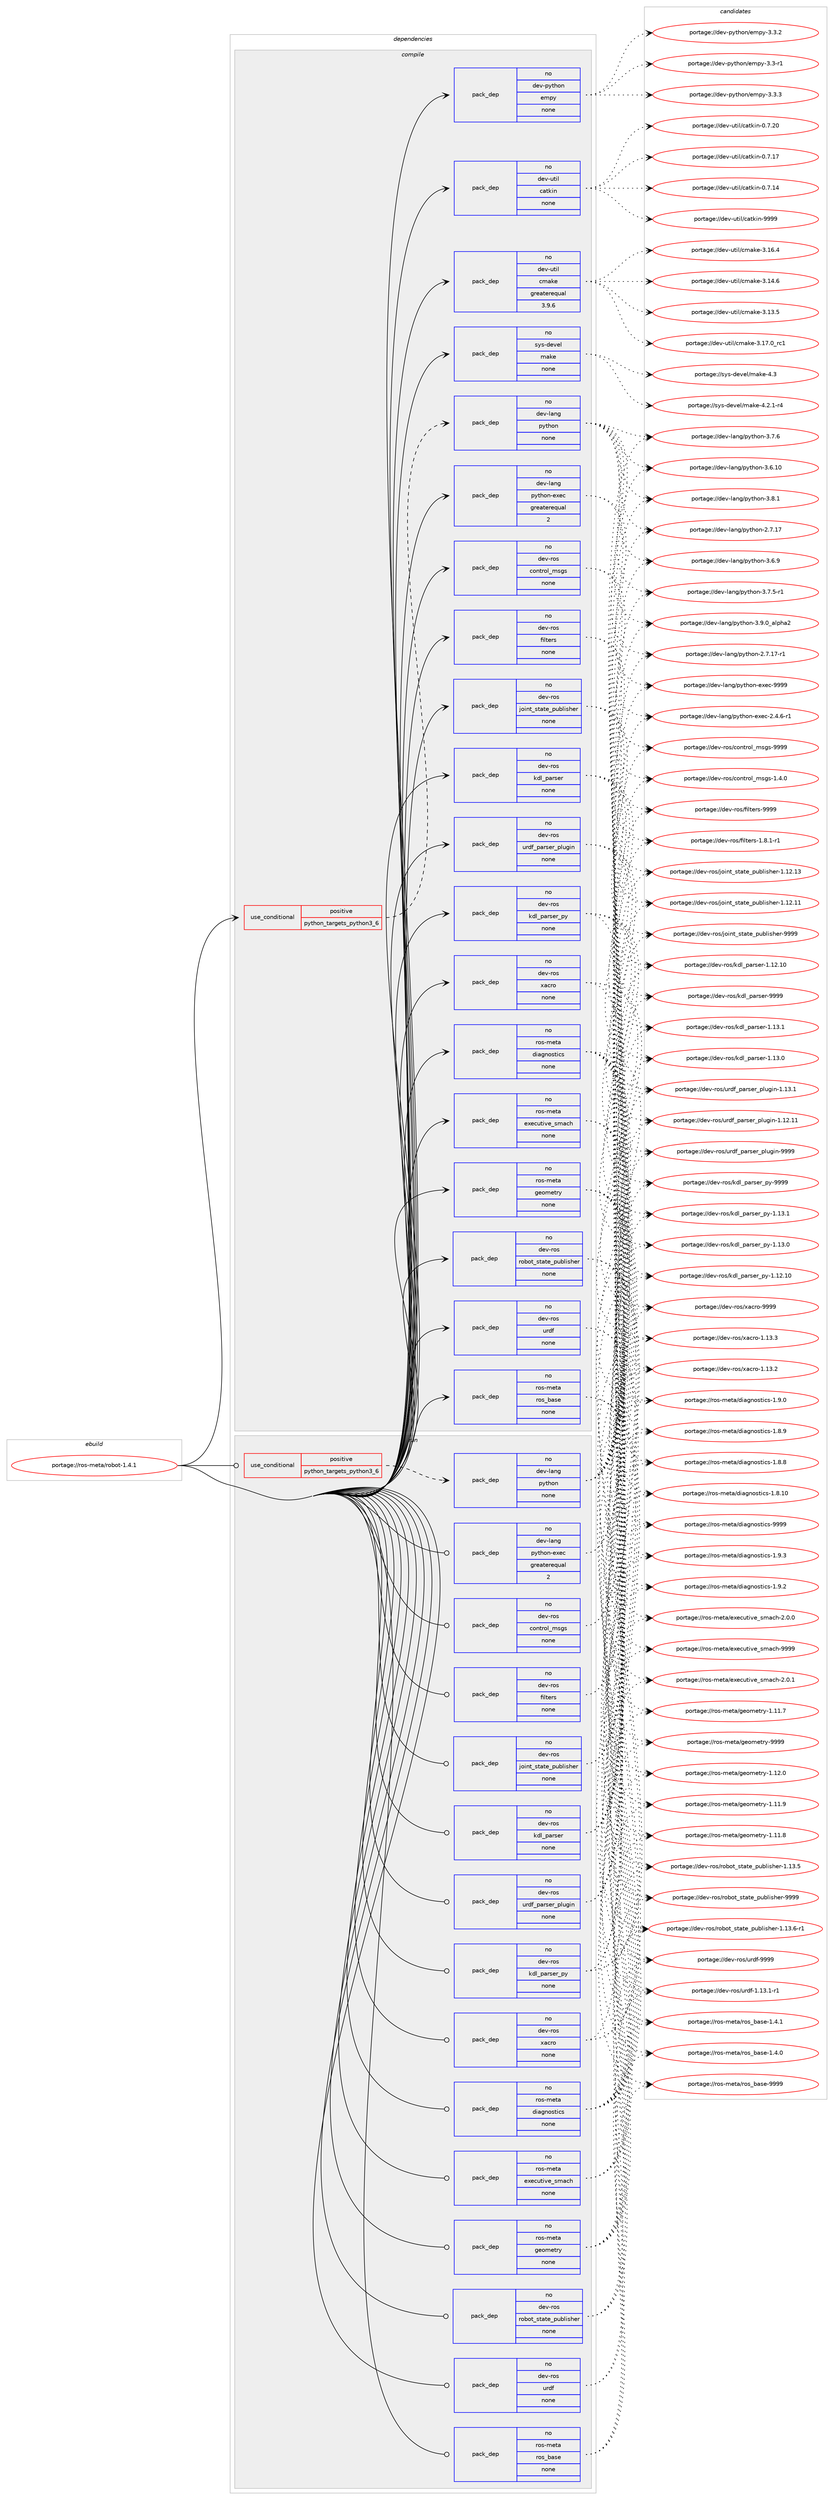 digraph prolog {

# *************
# Graph options
# *************

newrank=true;
concentrate=true;
compound=true;
graph [rankdir=LR,fontname=Helvetica,fontsize=10,ranksep=1.5];#, ranksep=2.5, nodesep=0.2];
edge  [arrowhead=vee];
node  [fontname=Helvetica,fontsize=10];

# **********
# The ebuild
# **********

subgraph cluster_leftcol {
color=gray;
rank=same;
label=<<i>ebuild</i>>;
id [label="portage://ros-meta/robot-1.4.1", color=red, width=4, href="../ros-meta/robot-1.4.1.svg"];
}

# ****************
# The dependencies
# ****************

subgraph cluster_midcol {
color=gray;
label=<<i>dependencies</i>>;
subgraph cluster_compile {
fillcolor="#eeeeee";
style=filled;
label=<<i>compile</i>>;
subgraph cond18296 {
dependency94165 [label=<<TABLE BORDER="0" CELLBORDER="1" CELLSPACING="0" CELLPADDING="4"><TR><TD ROWSPAN="3" CELLPADDING="10">use_conditional</TD></TR><TR><TD>positive</TD></TR><TR><TD>python_targets_python3_6</TD></TR></TABLE>>, shape=none, color=red];
subgraph pack74183 {
dependency94166 [label=<<TABLE BORDER="0" CELLBORDER="1" CELLSPACING="0" CELLPADDING="4" WIDTH="220"><TR><TD ROWSPAN="6" CELLPADDING="30">pack_dep</TD></TR><TR><TD WIDTH="110">no</TD></TR><TR><TD>dev-lang</TD></TR><TR><TD>python</TD></TR><TR><TD>none</TD></TR><TR><TD></TD></TR></TABLE>>, shape=none, color=blue];
}
dependency94165:e -> dependency94166:w [weight=20,style="dashed",arrowhead="vee"];
}
id:e -> dependency94165:w [weight=20,style="solid",arrowhead="vee"];
subgraph pack74184 {
dependency94167 [label=<<TABLE BORDER="0" CELLBORDER="1" CELLSPACING="0" CELLPADDING="4" WIDTH="220"><TR><TD ROWSPAN="6" CELLPADDING="30">pack_dep</TD></TR><TR><TD WIDTH="110">no</TD></TR><TR><TD>dev-lang</TD></TR><TR><TD>python-exec</TD></TR><TR><TD>greaterequal</TD></TR><TR><TD>2</TD></TR></TABLE>>, shape=none, color=blue];
}
id:e -> dependency94167:w [weight=20,style="solid",arrowhead="vee"];
subgraph pack74185 {
dependency94168 [label=<<TABLE BORDER="0" CELLBORDER="1" CELLSPACING="0" CELLPADDING="4" WIDTH="220"><TR><TD ROWSPAN="6" CELLPADDING="30">pack_dep</TD></TR><TR><TD WIDTH="110">no</TD></TR><TR><TD>dev-python</TD></TR><TR><TD>empy</TD></TR><TR><TD>none</TD></TR><TR><TD></TD></TR></TABLE>>, shape=none, color=blue];
}
id:e -> dependency94168:w [weight=20,style="solid",arrowhead="vee"];
subgraph pack74186 {
dependency94169 [label=<<TABLE BORDER="0" CELLBORDER="1" CELLSPACING="0" CELLPADDING="4" WIDTH="220"><TR><TD ROWSPAN="6" CELLPADDING="30">pack_dep</TD></TR><TR><TD WIDTH="110">no</TD></TR><TR><TD>dev-ros</TD></TR><TR><TD>control_msgs</TD></TR><TR><TD>none</TD></TR><TR><TD></TD></TR></TABLE>>, shape=none, color=blue];
}
id:e -> dependency94169:w [weight=20,style="solid",arrowhead="vee"];
subgraph pack74187 {
dependency94170 [label=<<TABLE BORDER="0" CELLBORDER="1" CELLSPACING="0" CELLPADDING="4" WIDTH="220"><TR><TD ROWSPAN="6" CELLPADDING="30">pack_dep</TD></TR><TR><TD WIDTH="110">no</TD></TR><TR><TD>dev-ros</TD></TR><TR><TD>filters</TD></TR><TR><TD>none</TD></TR><TR><TD></TD></TR></TABLE>>, shape=none, color=blue];
}
id:e -> dependency94170:w [weight=20,style="solid",arrowhead="vee"];
subgraph pack74188 {
dependency94171 [label=<<TABLE BORDER="0" CELLBORDER="1" CELLSPACING="0" CELLPADDING="4" WIDTH="220"><TR><TD ROWSPAN="6" CELLPADDING="30">pack_dep</TD></TR><TR><TD WIDTH="110">no</TD></TR><TR><TD>dev-ros</TD></TR><TR><TD>joint_state_publisher</TD></TR><TR><TD>none</TD></TR><TR><TD></TD></TR></TABLE>>, shape=none, color=blue];
}
id:e -> dependency94171:w [weight=20,style="solid",arrowhead="vee"];
subgraph pack74189 {
dependency94172 [label=<<TABLE BORDER="0" CELLBORDER="1" CELLSPACING="0" CELLPADDING="4" WIDTH="220"><TR><TD ROWSPAN="6" CELLPADDING="30">pack_dep</TD></TR><TR><TD WIDTH="110">no</TD></TR><TR><TD>dev-ros</TD></TR><TR><TD>kdl_parser</TD></TR><TR><TD>none</TD></TR><TR><TD></TD></TR></TABLE>>, shape=none, color=blue];
}
id:e -> dependency94172:w [weight=20,style="solid",arrowhead="vee"];
subgraph pack74190 {
dependency94173 [label=<<TABLE BORDER="0" CELLBORDER="1" CELLSPACING="0" CELLPADDING="4" WIDTH="220"><TR><TD ROWSPAN="6" CELLPADDING="30">pack_dep</TD></TR><TR><TD WIDTH="110">no</TD></TR><TR><TD>dev-ros</TD></TR><TR><TD>kdl_parser_py</TD></TR><TR><TD>none</TD></TR><TR><TD></TD></TR></TABLE>>, shape=none, color=blue];
}
id:e -> dependency94173:w [weight=20,style="solid",arrowhead="vee"];
subgraph pack74191 {
dependency94174 [label=<<TABLE BORDER="0" CELLBORDER="1" CELLSPACING="0" CELLPADDING="4" WIDTH="220"><TR><TD ROWSPAN="6" CELLPADDING="30">pack_dep</TD></TR><TR><TD WIDTH="110">no</TD></TR><TR><TD>dev-ros</TD></TR><TR><TD>robot_state_publisher</TD></TR><TR><TD>none</TD></TR><TR><TD></TD></TR></TABLE>>, shape=none, color=blue];
}
id:e -> dependency94174:w [weight=20,style="solid",arrowhead="vee"];
subgraph pack74192 {
dependency94175 [label=<<TABLE BORDER="0" CELLBORDER="1" CELLSPACING="0" CELLPADDING="4" WIDTH="220"><TR><TD ROWSPAN="6" CELLPADDING="30">pack_dep</TD></TR><TR><TD WIDTH="110">no</TD></TR><TR><TD>dev-ros</TD></TR><TR><TD>urdf</TD></TR><TR><TD>none</TD></TR><TR><TD></TD></TR></TABLE>>, shape=none, color=blue];
}
id:e -> dependency94175:w [weight=20,style="solid",arrowhead="vee"];
subgraph pack74193 {
dependency94176 [label=<<TABLE BORDER="0" CELLBORDER="1" CELLSPACING="0" CELLPADDING="4" WIDTH="220"><TR><TD ROWSPAN="6" CELLPADDING="30">pack_dep</TD></TR><TR><TD WIDTH="110">no</TD></TR><TR><TD>dev-ros</TD></TR><TR><TD>urdf_parser_plugin</TD></TR><TR><TD>none</TD></TR><TR><TD></TD></TR></TABLE>>, shape=none, color=blue];
}
id:e -> dependency94176:w [weight=20,style="solid",arrowhead="vee"];
subgraph pack74194 {
dependency94177 [label=<<TABLE BORDER="0" CELLBORDER="1" CELLSPACING="0" CELLPADDING="4" WIDTH="220"><TR><TD ROWSPAN="6" CELLPADDING="30">pack_dep</TD></TR><TR><TD WIDTH="110">no</TD></TR><TR><TD>dev-ros</TD></TR><TR><TD>xacro</TD></TR><TR><TD>none</TD></TR><TR><TD></TD></TR></TABLE>>, shape=none, color=blue];
}
id:e -> dependency94177:w [weight=20,style="solid",arrowhead="vee"];
subgraph pack74195 {
dependency94178 [label=<<TABLE BORDER="0" CELLBORDER="1" CELLSPACING="0" CELLPADDING="4" WIDTH="220"><TR><TD ROWSPAN="6" CELLPADDING="30">pack_dep</TD></TR><TR><TD WIDTH="110">no</TD></TR><TR><TD>dev-util</TD></TR><TR><TD>catkin</TD></TR><TR><TD>none</TD></TR><TR><TD></TD></TR></TABLE>>, shape=none, color=blue];
}
id:e -> dependency94178:w [weight=20,style="solid",arrowhead="vee"];
subgraph pack74196 {
dependency94179 [label=<<TABLE BORDER="0" CELLBORDER="1" CELLSPACING="0" CELLPADDING="4" WIDTH="220"><TR><TD ROWSPAN="6" CELLPADDING="30">pack_dep</TD></TR><TR><TD WIDTH="110">no</TD></TR><TR><TD>dev-util</TD></TR><TR><TD>cmake</TD></TR><TR><TD>greaterequal</TD></TR><TR><TD>3.9.6</TD></TR></TABLE>>, shape=none, color=blue];
}
id:e -> dependency94179:w [weight=20,style="solid",arrowhead="vee"];
subgraph pack74197 {
dependency94180 [label=<<TABLE BORDER="0" CELLBORDER="1" CELLSPACING="0" CELLPADDING="4" WIDTH="220"><TR><TD ROWSPAN="6" CELLPADDING="30">pack_dep</TD></TR><TR><TD WIDTH="110">no</TD></TR><TR><TD>ros-meta</TD></TR><TR><TD>diagnostics</TD></TR><TR><TD>none</TD></TR><TR><TD></TD></TR></TABLE>>, shape=none, color=blue];
}
id:e -> dependency94180:w [weight=20,style="solid",arrowhead="vee"];
subgraph pack74198 {
dependency94181 [label=<<TABLE BORDER="0" CELLBORDER="1" CELLSPACING="0" CELLPADDING="4" WIDTH="220"><TR><TD ROWSPAN="6" CELLPADDING="30">pack_dep</TD></TR><TR><TD WIDTH="110">no</TD></TR><TR><TD>ros-meta</TD></TR><TR><TD>executive_smach</TD></TR><TR><TD>none</TD></TR><TR><TD></TD></TR></TABLE>>, shape=none, color=blue];
}
id:e -> dependency94181:w [weight=20,style="solid",arrowhead="vee"];
subgraph pack74199 {
dependency94182 [label=<<TABLE BORDER="0" CELLBORDER="1" CELLSPACING="0" CELLPADDING="4" WIDTH="220"><TR><TD ROWSPAN="6" CELLPADDING="30">pack_dep</TD></TR><TR><TD WIDTH="110">no</TD></TR><TR><TD>ros-meta</TD></TR><TR><TD>geometry</TD></TR><TR><TD>none</TD></TR><TR><TD></TD></TR></TABLE>>, shape=none, color=blue];
}
id:e -> dependency94182:w [weight=20,style="solid",arrowhead="vee"];
subgraph pack74200 {
dependency94183 [label=<<TABLE BORDER="0" CELLBORDER="1" CELLSPACING="0" CELLPADDING="4" WIDTH="220"><TR><TD ROWSPAN="6" CELLPADDING="30">pack_dep</TD></TR><TR><TD WIDTH="110">no</TD></TR><TR><TD>ros-meta</TD></TR><TR><TD>ros_base</TD></TR><TR><TD>none</TD></TR><TR><TD></TD></TR></TABLE>>, shape=none, color=blue];
}
id:e -> dependency94183:w [weight=20,style="solid",arrowhead="vee"];
subgraph pack74201 {
dependency94184 [label=<<TABLE BORDER="0" CELLBORDER="1" CELLSPACING="0" CELLPADDING="4" WIDTH="220"><TR><TD ROWSPAN="6" CELLPADDING="30">pack_dep</TD></TR><TR><TD WIDTH="110">no</TD></TR><TR><TD>sys-devel</TD></TR><TR><TD>make</TD></TR><TR><TD>none</TD></TR><TR><TD></TD></TR></TABLE>>, shape=none, color=blue];
}
id:e -> dependency94184:w [weight=20,style="solid",arrowhead="vee"];
}
subgraph cluster_compileandrun {
fillcolor="#eeeeee";
style=filled;
label=<<i>compile and run</i>>;
}
subgraph cluster_run {
fillcolor="#eeeeee";
style=filled;
label=<<i>run</i>>;
subgraph cond18297 {
dependency94185 [label=<<TABLE BORDER="0" CELLBORDER="1" CELLSPACING="0" CELLPADDING="4"><TR><TD ROWSPAN="3" CELLPADDING="10">use_conditional</TD></TR><TR><TD>positive</TD></TR><TR><TD>python_targets_python3_6</TD></TR></TABLE>>, shape=none, color=red];
subgraph pack74202 {
dependency94186 [label=<<TABLE BORDER="0" CELLBORDER="1" CELLSPACING="0" CELLPADDING="4" WIDTH="220"><TR><TD ROWSPAN="6" CELLPADDING="30">pack_dep</TD></TR><TR><TD WIDTH="110">no</TD></TR><TR><TD>dev-lang</TD></TR><TR><TD>python</TD></TR><TR><TD>none</TD></TR><TR><TD></TD></TR></TABLE>>, shape=none, color=blue];
}
dependency94185:e -> dependency94186:w [weight=20,style="dashed",arrowhead="vee"];
}
id:e -> dependency94185:w [weight=20,style="solid",arrowhead="odot"];
subgraph pack74203 {
dependency94187 [label=<<TABLE BORDER="0" CELLBORDER="1" CELLSPACING="0" CELLPADDING="4" WIDTH="220"><TR><TD ROWSPAN="6" CELLPADDING="30">pack_dep</TD></TR><TR><TD WIDTH="110">no</TD></TR><TR><TD>dev-lang</TD></TR><TR><TD>python-exec</TD></TR><TR><TD>greaterequal</TD></TR><TR><TD>2</TD></TR></TABLE>>, shape=none, color=blue];
}
id:e -> dependency94187:w [weight=20,style="solid",arrowhead="odot"];
subgraph pack74204 {
dependency94188 [label=<<TABLE BORDER="0" CELLBORDER="1" CELLSPACING="0" CELLPADDING="4" WIDTH="220"><TR><TD ROWSPAN="6" CELLPADDING="30">pack_dep</TD></TR><TR><TD WIDTH="110">no</TD></TR><TR><TD>dev-ros</TD></TR><TR><TD>control_msgs</TD></TR><TR><TD>none</TD></TR><TR><TD></TD></TR></TABLE>>, shape=none, color=blue];
}
id:e -> dependency94188:w [weight=20,style="solid",arrowhead="odot"];
subgraph pack74205 {
dependency94189 [label=<<TABLE BORDER="0" CELLBORDER="1" CELLSPACING="0" CELLPADDING="4" WIDTH="220"><TR><TD ROWSPAN="6" CELLPADDING="30">pack_dep</TD></TR><TR><TD WIDTH="110">no</TD></TR><TR><TD>dev-ros</TD></TR><TR><TD>filters</TD></TR><TR><TD>none</TD></TR><TR><TD></TD></TR></TABLE>>, shape=none, color=blue];
}
id:e -> dependency94189:w [weight=20,style="solid",arrowhead="odot"];
subgraph pack74206 {
dependency94190 [label=<<TABLE BORDER="0" CELLBORDER="1" CELLSPACING="0" CELLPADDING="4" WIDTH="220"><TR><TD ROWSPAN="6" CELLPADDING="30">pack_dep</TD></TR><TR><TD WIDTH="110">no</TD></TR><TR><TD>dev-ros</TD></TR><TR><TD>joint_state_publisher</TD></TR><TR><TD>none</TD></TR><TR><TD></TD></TR></TABLE>>, shape=none, color=blue];
}
id:e -> dependency94190:w [weight=20,style="solid",arrowhead="odot"];
subgraph pack74207 {
dependency94191 [label=<<TABLE BORDER="0" CELLBORDER="1" CELLSPACING="0" CELLPADDING="4" WIDTH="220"><TR><TD ROWSPAN="6" CELLPADDING="30">pack_dep</TD></TR><TR><TD WIDTH="110">no</TD></TR><TR><TD>dev-ros</TD></TR><TR><TD>kdl_parser</TD></TR><TR><TD>none</TD></TR><TR><TD></TD></TR></TABLE>>, shape=none, color=blue];
}
id:e -> dependency94191:w [weight=20,style="solid",arrowhead="odot"];
subgraph pack74208 {
dependency94192 [label=<<TABLE BORDER="0" CELLBORDER="1" CELLSPACING="0" CELLPADDING="4" WIDTH="220"><TR><TD ROWSPAN="6" CELLPADDING="30">pack_dep</TD></TR><TR><TD WIDTH="110">no</TD></TR><TR><TD>dev-ros</TD></TR><TR><TD>kdl_parser_py</TD></TR><TR><TD>none</TD></TR><TR><TD></TD></TR></TABLE>>, shape=none, color=blue];
}
id:e -> dependency94192:w [weight=20,style="solid",arrowhead="odot"];
subgraph pack74209 {
dependency94193 [label=<<TABLE BORDER="0" CELLBORDER="1" CELLSPACING="0" CELLPADDING="4" WIDTH="220"><TR><TD ROWSPAN="6" CELLPADDING="30">pack_dep</TD></TR><TR><TD WIDTH="110">no</TD></TR><TR><TD>dev-ros</TD></TR><TR><TD>robot_state_publisher</TD></TR><TR><TD>none</TD></TR><TR><TD></TD></TR></TABLE>>, shape=none, color=blue];
}
id:e -> dependency94193:w [weight=20,style="solid",arrowhead="odot"];
subgraph pack74210 {
dependency94194 [label=<<TABLE BORDER="0" CELLBORDER="1" CELLSPACING="0" CELLPADDING="4" WIDTH="220"><TR><TD ROWSPAN="6" CELLPADDING="30">pack_dep</TD></TR><TR><TD WIDTH="110">no</TD></TR><TR><TD>dev-ros</TD></TR><TR><TD>urdf</TD></TR><TR><TD>none</TD></TR><TR><TD></TD></TR></TABLE>>, shape=none, color=blue];
}
id:e -> dependency94194:w [weight=20,style="solid",arrowhead="odot"];
subgraph pack74211 {
dependency94195 [label=<<TABLE BORDER="0" CELLBORDER="1" CELLSPACING="0" CELLPADDING="4" WIDTH="220"><TR><TD ROWSPAN="6" CELLPADDING="30">pack_dep</TD></TR><TR><TD WIDTH="110">no</TD></TR><TR><TD>dev-ros</TD></TR><TR><TD>urdf_parser_plugin</TD></TR><TR><TD>none</TD></TR><TR><TD></TD></TR></TABLE>>, shape=none, color=blue];
}
id:e -> dependency94195:w [weight=20,style="solid",arrowhead="odot"];
subgraph pack74212 {
dependency94196 [label=<<TABLE BORDER="0" CELLBORDER="1" CELLSPACING="0" CELLPADDING="4" WIDTH="220"><TR><TD ROWSPAN="6" CELLPADDING="30">pack_dep</TD></TR><TR><TD WIDTH="110">no</TD></TR><TR><TD>dev-ros</TD></TR><TR><TD>xacro</TD></TR><TR><TD>none</TD></TR><TR><TD></TD></TR></TABLE>>, shape=none, color=blue];
}
id:e -> dependency94196:w [weight=20,style="solid",arrowhead="odot"];
subgraph pack74213 {
dependency94197 [label=<<TABLE BORDER="0" CELLBORDER="1" CELLSPACING="0" CELLPADDING="4" WIDTH="220"><TR><TD ROWSPAN="6" CELLPADDING="30">pack_dep</TD></TR><TR><TD WIDTH="110">no</TD></TR><TR><TD>ros-meta</TD></TR><TR><TD>diagnostics</TD></TR><TR><TD>none</TD></TR><TR><TD></TD></TR></TABLE>>, shape=none, color=blue];
}
id:e -> dependency94197:w [weight=20,style="solid",arrowhead="odot"];
subgraph pack74214 {
dependency94198 [label=<<TABLE BORDER="0" CELLBORDER="1" CELLSPACING="0" CELLPADDING="4" WIDTH="220"><TR><TD ROWSPAN="6" CELLPADDING="30">pack_dep</TD></TR><TR><TD WIDTH="110">no</TD></TR><TR><TD>ros-meta</TD></TR><TR><TD>executive_smach</TD></TR><TR><TD>none</TD></TR><TR><TD></TD></TR></TABLE>>, shape=none, color=blue];
}
id:e -> dependency94198:w [weight=20,style="solid",arrowhead="odot"];
subgraph pack74215 {
dependency94199 [label=<<TABLE BORDER="0" CELLBORDER="1" CELLSPACING="0" CELLPADDING="4" WIDTH="220"><TR><TD ROWSPAN="6" CELLPADDING="30">pack_dep</TD></TR><TR><TD WIDTH="110">no</TD></TR><TR><TD>ros-meta</TD></TR><TR><TD>geometry</TD></TR><TR><TD>none</TD></TR><TR><TD></TD></TR></TABLE>>, shape=none, color=blue];
}
id:e -> dependency94199:w [weight=20,style="solid",arrowhead="odot"];
subgraph pack74216 {
dependency94200 [label=<<TABLE BORDER="0" CELLBORDER="1" CELLSPACING="0" CELLPADDING="4" WIDTH="220"><TR><TD ROWSPAN="6" CELLPADDING="30">pack_dep</TD></TR><TR><TD WIDTH="110">no</TD></TR><TR><TD>ros-meta</TD></TR><TR><TD>ros_base</TD></TR><TR><TD>none</TD></TR><TR><TD></TD></TR></TABLE>>, shape=none, color=blue];
}
id:e -> dependency94200:w [weight=20,style="solid",arrowhead="odot"];
}
}

# **************
# The candidates
# **************

subgraph cluster_choices {
rank=same;
color=gray;
label=<<i>candidates</i>>;

subgraph choice74183 {
color=black;
nodesep=1;
choice10010111845108971101034711212111610411111045514657464895971081121049750 [label="portage://dev-lang/python-3.9.0_alpha2", color=red, width=4,href="../dev-lang/python-3.9.0_alpha2.svg"];
choice100101118451089711010347112121116104111110455146564649 [label="portage://dev-lang/python-3.8.1", color=red, width=4,href="../dev-lang/python-3.8.1.svg"];
choice100101118451089711010347112121116104111110455146554654 [label="portage://dev-lang/python-3.7.6", color=red, width=4,href="../dev-lang/python-3.7.6.svg"];
choice1001011184510897110103471121211161041111104551465546534511449 [label="portage://dev-lang/python-3.7.5-r1", color=red, width=4,href="../dev-lang/python-3.7.5-r1.svg"];
choice100101118451089711010347112121116104111110455146544657 [label="portage://dev-lang/python-3.6.9", color=red, width=4,href="../dev-lang/python-3.6.9.svg"];
choice10010111845108971101034711212111610411111045514654464948 [label="portage://dev-lang/python-3.6.10", color=red, width=4,href="../dev-lang/python-3.6.10.svg"];
choice100101118451089711010347112121116104111110455046554649554511449 [label="portage://dev-lang/python-2.7.17-r1", color=red, width=4,href="../dev-lang/python-2.7.17-r1.svg"];
choice10010111845108971101034711212111610411111045504655464955 [label="portage://dev-lang/python-2.7.17", color=red, width=4,href="../dev-lang/python-2.7.17.svg"];
dependency94166:e -> choice10010111845108971101034711212111610411111045514657464895971081121049750:w [style=dotted,weight="100"];
dependency94166:e -> choice100101118451089711010347112121116104111110455146564649:w [style=dotted,weight="100"];
dependency94166:e -> choice100101118451089711010347112121116104111110455146554654:w [style=dotted,weight="100"];
dependency94166:e -> choice1001011184510897110103471121211161041111104551465546534511449:w [style=dotted,weight="100"];
dependency94166:e -> choice100101118451089711010347112121116104111110455146544657:w [style=dotted,weight="100"];
dependency94166:e -> choice10010111845108971101034711212111610411111045514654464948:w [style=dotted,weight="100"];
dependency94166:e -> choice100101118451089711010347112121116104111110455046554649554511449:w [style=dotted,weight="100"];
dependency94166:e -> choice10010111845108971101034711212111610411111045504655464955:w [style=dotted,weight="100"];
}
subgraph choice74184 {
color=black;
nodesep=1;
choice10010111845108971101034711212111610411111045101120101994557575757 [label="portage://dev-lang/python-exec-9999", color=red, width=4,href="../dev-lang/python-exec-9999.svg"];
choice10010111845108971101034711212111610411111045101120101994550465246544511449 [label="portage://dev-lang/python-exec-2.4.6-r1", color=red, width=4,href="../dev-lang/python-exec-2.4.6-r1.svg"];
dependency94167:e -> choice10010111845108971101034711212111610411111045101120101994557575757:w [style=dotted,weight="100"];
dependency94167:e -> choice10010111845108971101034711212111610411111045101120101994550465246544511449:w [style=dotted,weight="100"];
}
subgraph choice74185 {
color=black;
nodesep=1;
choice1001011184511212111610411111047101109112121455146514651 [label="portage://dev-python/empy-3.3.3", color=red, width=4,href="../dev-python/empy-3.3.3.svg"];
choice1001011184511212111610411111047101109112121455146514650 [label="portage://dev-python/empy-3.3.2", color=red, width=4,href="../dev-python/empy-3.3.2.svg"];
choice1001011184511212111610411111047101109112121455146514511449 [label="portage://dev-python/empy-3.3-r1", color=red, width=4,href="../dev-python/empy-3.3-r1.svg"];
dependency94168:e -> choice1001011184511212111610411111047101109112121455146514651:w [style=dotted,weight="100"];
dependency94168:e -> choice1001011184511212111610411111047101109112121455146514650:w [style=dotted,weight="100"];
dependency94168:e -> choice1001011184511212111610411111047101109112121455146514511449:w [style=dotted,weight="100"];
}
subgraph choice74186 {
color=black;
nodesep=1;
choice100101118451141111154799111110116114111108951091151031154557575757 [label="portage://dev-ros/control_msgs-9999", color=red, width=4,href="../dev-ros/control_msgs-9999.svg"];
choice10010111845114111115479911111011611411110895109115103115454946524648 [label="portage://dev-ros/control_msgs-1.4.0", color=red, width=4,href="../dev-ros/control_msgs-1.4.0.svg"];
dependency94169:e -> choice100101118451141111154799111110116114111108951091151031154557575757:w [style=dotted,weight="100"];
dependency94169:e -> choice10010111845114111115479911111011611411110895109115103115454946524648:w [style=dotted,weight="100"];
}
subgraph choice74187 {
color=black;
nodesep=1;
choice10010111845114111115471021051081161011141154557575757 [label="portage://dev-ros/filters-9999", color=red, width=4,href="../dev-ros/filters-9999.svg"];
choice10010111845114111115471021051081161011141154549465646494511449 [label="portage://dev-ros/filters-1.8.1-r1", color=red, width=4,href="../dev-ros/filters-1.8.1-r1.svg"];
dependency94170:e -> choice10010111845114111115471021051081161011141154557575757:w [style=dotted,weight="100"];
dependency94170:e -> choice10010111845114111115471021051081161011141154549465646494511449:w [style=dotted,weight="100"];
}
subgraph choice74188 {
color=black;
nodesep=1;
choice1001011184511411111547106111105110116951151169711610195112117981081051151041011144557575757 [label="portage://dev-ros/joint_state_publisher-9999", color=red, width=4,href="../dev-ros/joint_state_publisher-9999.svg"];
choice1001011184511411111547106111105110116951151169711610195112117981081051151041011144549464950464951 [label="portage://dev-ros/joint_state_publisher-1.12.13", color=red, width=4,href="../dev-ros/joint_state_publisher-1.12.13.svg"];
choice1001011184511411111547106111105110116951151169711610195112117981081051151041011144549464950464949 [label="portage://dev-ros/joint_state_publisher-1.12.11", color=red, width=4,href="../dev-ros/joint_state_publisher-1.12.11.svg"];
dependency94171:e -> choice1001011184511411111547106111105110116951151169711610195112117981081051151041011144557575757:w [style=dotted,weight="100"];
dependency94171:e -> choice1001011184511411111547106111105110116951151169711610195112117981081051151041011144549464950464951:w [style=dotted,weight="100"];
dependency94171:e -> choice1001011184511411111547106111105110116951151169711610195112117981081051151041011144549464950464949:w [style=dotted,weight="100"];
}
subgraph choice74189 {
color=black;
nodesep=1;
choice100101118451141111154710710010895112971141151011144557575757 [label="portage://dev-ros/kdl_parser-9999", color=red, width=4,href="../dev-ros/kdl_parser-9999.svg"];
choice1001011184511411111547107100108951129711411510111445494649514649 [label="portage://dev-ros/kdl_parser-1.13.1", color=red, width=4,href="../dev-ros/kdl_parser-1.13.1.svg"];
choice1001011184511411111547107100108951129711411510111445494649514648 [label="portage://dev-ros/kdl_parser-1.13.0", color=red, width=4,href="../dev-ros/kdl_parser-1.13.0.svg"];
choice100101118451141111154710710010895112971141151011144549464950464948 [label="portage://dev-ros/kdl_parser-1.12.10", color=red, width=4,href="../dev-ros/kdl_parser-1.12.10.svg"];
dependency94172:e -> choice100101118451141111154710710010895112971141151011144557575757:w [style=dotted,weight="100"];
dependency94172:e -> choice1001011184511411111547107100108951129711411510111445494649514649:w [style=dotted,weight="100"];
dependency94172:e -> choice1001011184511411111547107100108951129711411510111445494649514648:w [style=dotted,weight="100"];
dependency94172:e -> choice100101118451141111154710710010895112971141151011144549464950464948:w [style=dotted,weight="100"];
}
subgraph choice74190 {
color=black;
nodesep=1;
choice10010111845114111115471071001089511297114115101114951121214557575757 [label="portage://dev-ros/kdl_parser_py-9999", color=red, width=4,href="../dev-ros/kdl_parser_py-9999.svg"];
choice100101118451141111154710710010895112971141151011149511212145494649514649 [label="portage://dev-ros/kdl_parser_py-1.13.1", color=red, width=4,href="../dev-ros/kdl_parser_py-1.13.1.svg"];
choice100101118451141111154710710010895112971141151011149511212145494649514648 [label="portage://dev-ros/kdl_parser_py-1.13.0", color=red, width=4,href="../dev-ros/kdl_parser_py-1.13.0.svg"];
choice10010111845114111115471071001089511297114115101114951121214549464950464948 [label="portage://dev-ros/kdl_parser_py-1.12.10", color=red, width=4,href="../dev-ros/kdl_parser_py-1.12.10.svg"];
dependency94173:e -> choice10010111845114111115471071001089511297114115101114951121214557575757:w [style=dotted,weight="100"];
dependency94173:e -> choice100101118451141111154710710010895112971141151011149511212145494649514649:w [style=dotted,weight="100"];
dependency94173:e -> choice100101118451141111154710710010895112971141151011149511212145494649514648:w [style=dotted,weight="100"];
dependency94173:e -> choice10010111845114111115471071001089511297114115101114951121214549464950464948:w [style=dotted,weight="100"];
}
subgraph choice74191 {
color=black;
nodesep=1;
choice100101118451141111154711411198111116951151169711610195112117981081051151041011144557575757 [label="portage://dev-ros/robot_state_publisher-9999", color=red, width=4,href="../dev-ros/robot_state_publisher-9999.svg"];
choice10010111845114111115471141119811111695115116971161019511211798108105115104101114454946495146544511449 [label="portage://dev-ros/robot_state_publisher-1.13.6-r1", color=red, width=4,href="../dev-ros/robot_state_publisher-1.13.6-r1.svg"];
choice1001011184511411111547114111981111169511511697116101951121179810810511510410111445494649514653 [label="portage://dev-ros/robot_state_publisher-1.13.5", color=red, width=4,href="../dev-ros/robot_state_publisher-1.13.5.svg"];
dependency94174:e -> choice100101118451141111154711411198111116951151169711610195112117981081051151041011144557575757:w [style=dotted,weight="100"];
dependency94174:e -> choice10010111845114111115471141119811111695115116971161019511211798108105115104101114454946495146544511449:w [style=dotted,weight="100"];
dependency94174:e -> choice1001011184511411111547114111981111169511511697116101951121179810810511510410111445494649514653:w [style=dotted,weight="100"];
}
subgraph choice74192 {
color=black;
nodesep=1;
choice10010111845114111115471171141001024557575757 [label="portage://dev-ros/urdf-9999", color=red, width=4,href="../dev-ros/urdf-9999.svg"];
choice1001011184511411111547117114100102454946495146494511449 [label="portage://dev-ros/urdf-1.13.1-r1", color=red, width=4,href="../dev-ros/urdf-1.13.1-r1.svg"];
dependency94175:e -> choice10010111845114111115471171141001024557575757:w [style=dotted,weight="100"];
dependency94175:e -> choice1001011184511411111547117114100102454946495146494511449:w [style=dotted,weight="100"];
}
subgraph choice74193 {
color=black;
nodesep=1;
choice10010111845114111115471171141001029511297114115101114951121081171031051104557575757 [label="portage://dev-ros/urdf_parser_plugin-9999", color=red, width=4,href="../dev-ros/urdf_parser_plugin-9999.svg"];
choice100101118451141111154711711410010295112971141151011149511210811710310511045494649514649 [label="portage://dev-ros/urdf_parser_plugin-1.13.1", color=red, width=4,href="../dev-ros/urdf_parser_plugin-1.13.1.svg"];
choice10010111845114111115471171141001029511297114115101114951121081171031051104549464950464949 [label="portage://dev-ros/urdf_parser_plugin-1.12.11", color=red, width=4,href="../dev-ros/urdf_parser_plugin-1.12.11.svg"];
dependency94176:e -> choice10010111845114111115471171141001029511297114115101114951121081171031051104557575757:w [style=dotted,weight="100"];
dependency94176:e -> choice100101118451141111154711711410010295112971141151011149511210811710310511045494649514649:w [style=dotted,weight="100"];
dependency94176:e -> choice10010111845114111115471171141001029511297114115101114951121081171031051104549464950464949:w [style=dotted,weight="100"];
}
subgraph choice74194 {
color=black;
nodesep=1;
choice100101118451141111154712097991141114557575757 [label="portage://dev-ros/xacro-9999", color=red, width=4,href="../dev-ros/xacro-9999.svg"];
choice1001011184511411111547120979911411145494649514651 [label="portage://dev-ros/xacro-1.13.3", color=red, width=4,href="../dev-ros/xacro-1.13.3.svg"];
choice1001011184511411111547120979911411145494649514650 [label="portage://dev-ros/xacro-1.13.2", color=red, width=4,href="../dev-ros/xacro-1.13.2.svg"];
dependency94177:e -> choice100101118451141111154712097991141114557575757:w [style=dotted,weight="100"];
dependency94177:e -> choice1001011184511411111547120979911411145494649514651:w [style=dotted,weight="100"];
dependency94177:e -> choice1001011184511411111547120979911411145494649514650:w [style=dotted,weight="100"];
}
subgraph choice74195 {
color=black;
nodesep=1;
choice100101118451171161051084799971161071051104557575757 [label="portage://dev-util/catkin-9999", color=red, width=4,href="../dev-util/catkin-9999.svg"];
choice1001011184511711610510847999711610710511045484655465048 [label="portage://dev-util/catkin-0.7.20", color=red, width=4,href="../dev-util/catkin-0.7.20.svg"];
choice1001011184511711610510847999711610710511045484655464955 [label="portage://dev-util/catkin-0.7.17", color=red, width=4,href="../dev-util/catkin-0.7.17.svg"];
choice1001011184511711610510847999711610710511045484655464952 [label="portage://dev-util/catkin-0.7.14", color=red, width=4,href="../dev-util/catkin-0.7.14.svg"];
dependency94178:e -> choice100101118451171161051084799971161071051104557575757:w [style=dotted,weight="100"];
dependency94178:e -> choice1001011184511711610510847999711610710511045484655465048:w [style=dotted,weight="100"];
dependency94178:e -> choice1001011184511711610510847999711610710511045484655464955:w [style=dotted,weight="100"];
dependency94178:e -> choice1001011184511711610510847999711610710511045484655464952:w [style=dotted,weight="100"];
}
subgraph choice74196 {
color=black;
nodesep=1;
choice1001011184511711610510847991099710710145514649554648951149949 [label="portage://dev-util/cmake-3.17.0_rc1", color=red, width=4,href="../dev-util/cmake-3.17.0_rc1.svg"];
choice1001011184511711610510847991099710710145514649544652 [label="portage://dev-util/cmake-3.16.4", color=red, width=4,href="../dev-util/cmake-3.16.4.svg"];
choice1001011184511711610510847991099710710145514649524654 [label="portage://dev-util/cmake-3.14.6", color=red, width=4,href="../dev-util/cmake-3.14.6.svg"];
choice1001011184511711610510847991099710710145514649514653 [label="portage://dev-util/cmake-3.13.5", color=red, width=4,href="../dev-util/cmake-3.13.5.svg"];
dependency94179:e -> choice1001011184511711610510847991099710710145514649554648951149949:w [style=dotted,weight="100"];
dependency94179:e -> choice1001011184511711610510847991099710710145514649544652:w [style=dotted,weight="100"];
dependency94179:e -> choice1001011184511711610510847991099710710145514649524654:w [style=dotted,weight="100"];
dependency94179:e -> choice1001011184511711610510847991099710710145514649514653:w [style=dotted,weight="100"];
}
subgraph choice74197 {
color=black;
nodesep=1;
choice11411111545109101116974710010597103110111115116105991154557575757 [label="portage://ros-meta/diagnostics-9999", color=red, width=4,href="../ros-meta/diagnostics-9999.svg"];
choice1141111154510910111697471001059710311011111511610599115454946574651 [label="portage://ros-meta/diagnostics-1.9.3", color=red, width=4,href="../ros-meta/diagnostics-1.9.3.svg"];
choice1141111154510910111697471001059710311011111511610599115454946574650 [label="portage://ros-meta/diagnostics-1.9.2", color=red, width=4,href="../ros-meta/diagnostics-1.9.2.svg"];
choice1141111154510910111697471001059710311011111511610599115454946574648 [label="portage://ros-meta/diagnostics-1.9.0", color=red, width=4,href="../ros-meta/diagnostics-1.9.0.svg"];
choice1141111154510910111697471001059710311011111511610599115454946564657 [label="portage://ros-meta/diagnostics-1.8.9", color=red, width=4,href="../ros-meta/diagnostics-1.8.9.svg"];
choice1141111154510910111697471001059710311011111511610599115454946564656 [label="portage://ros-meta/diagnostics-1.8.8", color=red, width=4,href="../ros-meta/diagnostics-1.8.8.svg"];
choice114111115451091011169747100105971031101111151161059911545494656464948 [label="portage://ros-meta/diagnostics-1.8.10", color=red, width=4,href="../ros-meta/diagnostics-1.8.10.svg"];
dependency94180:e -> choice11411111545109101116974710010597103110111115116105991154557575757:w [style=dotted,weight="100"];
dependency94180:e -> choice1141111154510910111697471001059710311011111511610599115454946574651:w [style=dotted,weight="100"];
dependency94180:e -> choice1141111154510910111697471001059710311011111511610599115454946574650:w [style=dotted,weight="100"];
dependency94180:e -> choice1141111154510910111697471001059710311011111511610599115454946574648:w [style=dotted,weight="100"];
dependency94180:e -> choice1141111154510910111697471001059710311011111511610599115454946564657:w [style=dotted,weight="100"];
dependency94180:e -> choice1141111154510910111697471001059710311011111511610599115454946564656:w [style=dotted,weight="100"];
dependency94180:e -> choice114111115451091011169747100105971031101111151161059911545494656464948:w [style=dotted,weight="100"];
}
subgraph choice74198 {
color=black;
nodesep=1;
choice114111115451091011169747101120101991171161051181019511510997991044557575757 [label="portage://ros-meta/executive_smach-9999", color=red, width=4,href="../ros-meta/executive_smach-9999.svg"];
choice11411111545109101116974710112010199117116105118101951151099799104455046484649 [label="portage://ros-meta/executive_smach-2.0.1", color=red, width=4,href="../ros-meta/executive_smach-2.0.1.svg"];
choice11411111545109101116974710112010199117116105118101951151099799104455046484648 [label="portage://ros-meta/executive_smach-2.0.0", color=red, width=4,href="../ros-meta/executive_smach-2.0.0.svg"];
dependency94181:e -> choice114111115451091011169747101120101991171161051181019511510997991044557575757:w [style=dotted,weight="100"];
dependency94181:e -> choice11411111545109101116974710112010199117116105118101951151099799104455046484649:w [style=dotted,weight="100"];
dependency94181:e -> choice11411111545109101116974710112010199117116105118101951151099799104455046484648:w [style=dotted,weight="100"];
}
subgraph choice74199 {
color=black;
nodesep=1;
choice1141111154510910111697471031011111091011161141214557575757 [label="portage://ros-meta/geometry-9999", color=red, width=4,href="../ros-meta/geometry-9999.svg"];
choice11411111545109101116974710310111110910111611412145494649504648 [label="portage://ros-meta/geometry-1.12.0", color=red, width=4,href="../ros-meta/geometry-1.12.0.svg"];
choice11411111545109101116974710310111110910111611412145494649494657 [label="portage://ros-meta/geometry-1.11.9", color=red, width=4,href="../ros-meta/geometry-1.11.9.svg"];
choice11411111545109101116974710310111110910111611412145494649494656 [label="portage://ros-meta/geometry-1.11.8", color=red, width=4,href="../ros-meta/geometry-1.11.8.svg"];
choice11411111545109101116974710310111110910111611412145494649494655 [label="portage://ros-meta/geometry-1.11.7", color=red, width=4,href="../ros-meta/geometry-1.11.7.svg"];
dependency94182:e -> choice1141111154510910111697471031011111091011161141214557575757:w [style=dotted,weight="100"];
dependency94182:e -> choice11411111545109101116974710310111110910111611412145494649504648:w [style=dotted,weight="100"];
dependency94182:e -> choice11411111545109101116974710310111110910111611412145494649494657:w [style=dotted,weight="100"];
dependency94182:e -> choice11411111545109101116974710310111110910111611412145494649494656:w [style=dotted,weight="100"];
dependency94182:e -> choice11411111545109101116974710310111110910111611412145494649494655:w [style=dotted,weight="100"];
}
subgraph choice74200 {
color=black;
nodesep=1;
choice1141111154510910111697471141111159598971151014557575757 [label="portage://ros-meta/ros_base-9999", color=red, width=4,href="../ros-meta/ros_base-9999.svg"];
choice114111115451091011169747114111115959897115101454946524649 [label="portage://ros-meta/ros_base-1.4.1", color=red, width=4,href="../ros-meta/ros_base-1.4.1.svg"];
choice114111115451091011169747114111115959897115101454946524648 [label="portage://ros-meta/ros_base-1.4.0", color=red, width=4,href="../ros-meta/ros_base-1.4.0.svg"];
dependency94183:e -> choice1141111154510910111697471141111159598971151014557575757:w [style=dotted,weight="100"];
dependency94183:e -> choice114111115451091011169747114111115959897115101454946524649:w [style=dotted,weight="100"];
dependency94183:e -> choice114111115451091011169747114111115959897115101454946524648:w [style=dotted,weight="100"];
}
subgraph choice74201 {
color=black;
nodesep=1;
choice11512111545100101118101108471099710710145524651 [label="portage://sys-devel/make-4.3", color=red, width=4,href="../sys-devel/make-4.3.svg"];
choice1151211154510010111810110847109971071014552465046494511452 [label="portage://sys-devel/make-4.2.1-r4", color=red, width=4,href="../sys-devel/make-4.2.1-r4.svg"];
dependency94184:e -> choice11512111545100101118101108471099710710145524651:w [style=dotted,weight="100"];
dependency94184:e -> choice1151211154510010111810110847109971071014552465046494511452:w [style=dotted,weight="100"];
}
subgraph choice74202 {
color=black;
nodesep=1;
choice10010111845108971101034711212111610411111045514657464895971081121049750 [label="portage://dev-lang/python-3.9.0_alpha2", color=red, width=4,href="../dev-lang/python-3.9.0_alpha2.svg"];
choice100101118451089711010347112121116104111110455146564649 [label="portage://dev-lang/python-3.8.1", color=red, width=4,href="../dev-lang/python-3.8.1.svg"];
choice100101118451089711010347112121116104111110455146554654 [label="portage://dev-lang/python-3.7.6", color=red, width=4,href="../dev-lang/python-3.7.6.svg"];
choice1001011184510897110103471121211161041111104551465546534511449 [label="portage://dev-lang/python-3.7.5-r1", color=red, width=4,href="../dev-lang/python-3.7.5-r1.svg"];
choice100101118451089711010347112121116104111110455146544657 [label="portage://dev-lang/python-3.6.9", color=red, width=4,href="../dev-lang/python-3.6.9.svg"];
choice10010111845108971101034711212111610411111045514654464948 [label="portage://dev-lang/python-3.6.10", color=red, width=4,href="../dev-lang/python-3.6.10.svg"];
choice100101118451089711010347112121116104111110455046554649554511449 [label="portage://dev-lang/python-2.7.17-r1", color=red, width=4,href="../dev-lang/python-2.7.17-r1.svg"];
choice10010111845108971101034711212111610411111045504655464955 [label="portage://dev-lang/python-2.7.17", color=red, width=4,href="../dev-lang/python-2.7.17.svg"];
dependency94186:e -> choice10010111845108971101034711212111610411111045514657464895971081121049750:w [style=dotted,weight="100"];
dependency94186:e -> choice100101118451089711010347112121116104111110455146564649:w [style=dotted,weight="100"];
dependency94186:e -> choice100101118451089711010347112121116104111110455146554654:w [style=dotted,weight="100"];
dependency94186:e -> choice1001011184510897110103471121211161041111104551465546534511449:w [style=dotted,weight="100"];
dependency94186:e -> choice100101118451089711010347112121116104111110455146544657:w [style=dotted,weight="100"];
dependency94186:e -> choice10010111845108971101034711212111610411111045514654464948:w [style=dotted,weight="100"];
dependency94186:e -> choice100101118451089711010347112121116104111110455046554649554511449:w [style=dotted,weight="100"];
dependency94186:e -> choice10010111845108971101034711212111610411111045504655464955:w [style=dotted,weight="100"];
}
subgraph choice74203 {
color=black;
nodesep=1;
choice10010111845108971101034711212111610411111045101120101994557575757 [label="portage://dev-lang/python-exec-9999", color=red, width=4,href="../dev-lang/python-exec-9999.svg"];
choice10010111845108971101034711212111610411111045101120101994550465246544511449 [label="portage://dev-lang/python-exec-2.4.6-r1", color=red, width=4,href="../dev-lang/python-exec-2.4.6-r1.svg"];
dependency94187:e -> choice10010111845108971101034711212111610411111045101120101994557575757:w [style=dotted,weight="100"];
dependency94187:e -> choice10010111845108971101034711212111610411111045101120101994550465246544511449:w [style=dotted,weight="100"];
}
subgraph choice74204 {
color=black;
nodesep=1;
choice100101118451141111154799111110116114111108951091151031154557575757 [label="portage://dev-ros/control_msgs-9999", color=red, width=4,href="../dev-ros/control_msgs-9999.svg"];
choice10010111845114111115479911111011611411110895109115103115454946524648 [label="portage://dev-ros/control_msgs-1.4.0", color=red, width=4,href="../dev-ros/control_msgs-1.4.0.svg"];
dependency94188:e -> choice100101118451141111154799111110116114111108951091151031154557575757:w [style=dotted,weight="100"];
dependency94188:e -> choice10010111845114111115479911111011611411110895109115103115454946524648:w [style=dotted,weight="100"];
}
subgraph choice74205 {
color=black;
nodesep=1;
choice10010111845114111115471021051081161011141154557575757 [label="portage://dev-ros/filters-9999", color=red, width=4,href="../dev-ros/filters-9999.svg"];
choice10010111845114111115471021051081161011141154549465646494511449 [label="portage://dev-ros/filters-1.8.1-r1", color=red, width=4,href="../dev-ros/filters-1.8.1-r1.svg"];
dependency94189:e -> choice10010111845114111115471021051081161011141154557575757:w [style=dotted,weight="100"];
dependency94189:e -> choice10010111845114111115471021051081161011141154549465646494511449:w [style=dotted,weight="100"];
}
subgraph choice74206 {
color=black;
nodesep=1;
choice1001011184511411111547106111105110116951151169711610195112117981081051151041011144557575757 [label="portage://dev-ros/joint_state_publisher-9999", color=red, width=4,href="../dev-ros/joint_state_publisher-9999.svg"];
choice1001011184511411111547106111105110116951151169711610195112117981081051151041011144549464950464951 [label="portage://dev-ros/joint_state_publisher-1.12.13", color=red, width=4,href="../dev-ros/joint_state_publisher-1.12.13.svg"];
choice1001011184511411111547106111105110116951151169711610195112117981081051151041011144549464950464949 [label="portage://dev-ros/joint_state_publisher-1.12.11", color=red, width=4,href="../dev-ros/joint_state_publisher-1.12.11.svg"];
dependency94190:e -> choice1001011184511411111547106111105110116951151169711610195112117981081051151041011144557575757:w [style=dotted,weight="100"];
dependency94190:e -> choice1001011184511411111547106111105110116951151169711610195112117981081051151041011144549464950464951:w [style=dotted,weight="100"];
dependency94190:e -> choice1001011184511411111547106111105110116951151169711610195112117981081051151041011144549464950464949:w [style=dotted,weight="100"];
}
subgraph choice74207 {
color=black;
nodesep=1;
choice100101118451141111154710710010895112971141151011144557575757 [label="portage://dev-ros/kdl_parser-9999", color=red, width=4,href="../dev-ros/kdl_parser-9999.svg"];
choice1001011184511411111547107100108951129711411510111445494649514649 [label="portage://dev-ros/kdl_parser-1.13.1", color=red, width=4,href="../dev-ros/kdl_parser-1.13.1.svg"];
choice1001011184511411111547107100108951129711411510111445494649514648 [label="portage://dev-ros/kdl_parser-1.13.0", color=red, width=4,href="../dev-ros/kdl_parser-1.13.0.svg"];
choice100101118451141111154710710010895112971141151011144549464950464948 [label="portage://dev-ros/kdl_parser-1.12.10", color=red, width=4,href="../dev-ros/kdl_parser-1.12.10.svg"];
dependency94191:e -> choice100101118451141111154710710010895112971141151011144557575757:w [style=dotted,weight="100"];
dependency94191:e -> choice1001011184511411111547107100108951129711411510111445494649514649:w [style=dotted,weight="100"];
dependency94191:e -> choice1001011184511411111547107100108951129711411510111445494649514648:w [style=dotted,weight="100"];
dependency94191:e -> choice100101118451141111154710710010895112971141151011144549464950464948:w [style=dotted,weight="100"];
}
subgraph choice74208 {
color=black;
nodesep=1;
choice10010111845114111115471071001089511297114115101114951121214557575757 [label="portage://dev-ros/kdl_parser_py-9999", color=red, width=4,href="../dev-ros/kdl_parser_py-9999.svg"];
choice100101118451141111154710710010895112971141151011149511212145494649514649 [label="portage://dev-ros/kdl_parser_py-1.13.1", color=red, width=4,href="../dev-ros/kdl_parser_py-1.13.1.svg"];
choice100101118451141111154710710010895112971141151011149511212145494649514648 [label="portage://dev-ros/kdl_parser_py-1.13.0", color=red, width=4,href="../dev-ros/kdl_parser_py-1.13.0.svg"];
choice10010111845114111115471071001089511297114115101114951121214549464950464948 [label="portage://dev-ros/kdl_parser_py-1.12.10", color=red, width=4,href="../dev-ros/kdl_parser_py-1.12.10.svg"];
dependency94192:e -> choice10010111845114111115471071001089511297114115101114951121214557575757:w [style=dotted,weight="100"];
dependency94192:e -> choice100101118451141111154710710010895112971141151011149511212145494649514649:w [style=dotted,weight="100"];
dependency94192:e -> choice100101118451141111154710710010895112971141151011149511212145494649514648:w [style=dotted,weight="100"];
dependency94192:e -> choice10010111845114111115471071001089511297114115101114951121214549464950464948:w [style=dotted,weight="100"];
}
subgraph choice74209 {
color=black;
nodesep=1;
choice100101118451141111154711411198111116951151169711610195112117981081051151041011144557575757 [label="portage://dev-ros/robot_state_publisher-9999", color=red, width=4,href="../dev-ros/robot_state_publisher-9999.svg"];
choice10010111845114111115471141119811111695115116971161019511211798108105115104101114454946495146544511449 [label="portage://dev-ros/robot_state_publisher-1.13.6-r1", color=red, width=4,href="../dev-ros/robot_state_publisher-1.13.6-r1.svg"];
choice1001011184511411111547114111981111169511511697116101951121179810810511510410111445494649514653 [label="portage://dev-ros/robot_state_publisher-1.13.5", color=red, width=4,href="../dev-ros/robot_state_publisher-1.13.5.svg"];
dependency94193:e -> choice100101118451141111154711411198111116951151169711610195112117981081051151041011144557575757:w [style=dotted,weight="100"];
dependency94193:e -> choice10010111845114111115471141119811111695115116971161019511211798108105115104101114454946495146544511449:w [style=dotted,weight="100"];
dependency94193:e -> choice1001011184511411111547114111981111169511511697116101951121179810810511510410111445494649514653:w [style=dotted,weight="100"];
}
subgraph choice74210 {
color=black;
nodesep=1;
choice10010111845114111115471171141001024557575757 [label="portage://dev-ros/urdf-9999", color=red, width=4,href="../dev-ros/urdf-9999.svg"];
choice1001011184511411111547117114100102454946495146494511449 [label="portage://dev-ros/urdf-1.13.1-r1", color=red, width=4,href="../dev-ros/urdf-1.13.1-r1.svg"];
dependency94194:e -> choice10010111845114111115471171141001024557575757:w [style=dotted,weight="100"];
dependency94194:e -> choice1001011184511411111547117114100102454946495146494511449:w [style=dotted,weight="100"];
}
subgraph choice74211 {
color=black;
nodesep=1;
choice10010111845114111115471171141001029511297114115101114951121081171031051104557575757 [label="portage://dev-ros/urdf_parser_plugin-9999", color=red, width=4,href="../dev-ros/urdf_parser_plugin-9999.svg"];
choice100101118451141111154711711410010295112971141151011149511210811710310511045494649514649 [label="portage://dev-ros/urdf_parser_plugin-1.13.1", color=red, width=4,href="../dev-ros/urdf_parser_plugin-1.13.1.svg"];
choice10010111845114111115471171141001029511297114115101114951121081171031051104549464950464949 [label="portage://dev-ros/urdf_parser_plugin-1.12.11", color=red, width=4,href="../dev-ros/urdf_parser_plugin-1.12.11.svg"];
dependency94195:e -> choice10010111845114111115471171141001029511297114115101114951121081171031051104557575757:w [style=dotted,weight="100"];
dependency94195:e -> choice100101118451141111154711711410010295112971141151011149511210811710310511045494649514649:w [style=dotted,weight="100"];
dependency94195:e -> choice10010111845114111115471171141001029511297114115101114951121081171031051104549464950464949:w [style=dotted,weight="100"];
}
subgraph choice74212 {
color=black;
nodesep=1;
choice100101118451141111154712097991141114557575757 [label="portage://dev-ros/xacro-9999", color=red, width=4,href="../dev-ros/xacro-9999.svg"];
choice1001011184511411111547120979911411145494649514651 [label="portage://dev-ros/xacro-1.13.3", color=red, width=4,href="../dev-ros/xacro-1.13.3.svg"];
choice1001011184511411111547120979911411145494649514650 [label="portage://dev-ros/xacro-1.13.2", color=red, width=4,href="../dev-ros/xacro-1.13.2.svg"];
dependency94196:e -> choice100101118451141111154712097991141114557575757:w [style=dotted,weight="100"];
dependency94196:e -> choice1001011184511411111547120979911411145494649514651:w [style=dotted,weight="100"];
dependency94196:e -> choice1001011184511411111547120979911411145494649514650:w [style=dotted,weight="100"];
}
subgraph choice74213 {
color=black;
nodesep=1;
choice11411111545109101116974710010597103110111115116105991154557575757 [label="portage://ros-meta/diagnostics-9999", color=red, width=4,href="../ros-meta/diagnostics-9999.svg"];
choice1141111154510910111697471001059710311011111511610599115454946574651 [label="portage://ros-meta/diagnostics-1.9.3", color=red, width=4,href="../ros-meta/diagnostics-1.9.3.svg"];
choice1141111154510910111697471001059710311011111511610599115454946574650 [label="portage://ros-meta/diagnostics-1.9.2", color=red, width=4,href="../ros-meta/diagnostics-1.9.2.svg"];
choice1141111154510910111697471001059710311011111511610599115454946574648 [label="portage://ros-meta/diagnostics-1.9.0", color=red, width=4,href="../ros-meta/diagnostics-1.9.0.svg"];
choice1141111154510910111697471001059710311011111511610599115454946564657 [label="portage://ros-meta/diagnostics-1.8.9", color=red, width=4,href="../ros-meta/diagnostics-1.8.9.svg"];
choice1141111154510910111697471001059710311011111511610599115454946564656 [label="portage://ros-meta/diagnostics-1.8.8", color=red, width=4,href="../ros-meta/diagnostics-1.8.8.svg"];
choice114111115451091011169747100105971031101111151161059911545494656464948 [label="portage://ros-meta/diagnostics-1.8.10", color=red, width=4,href="../ros-meta/diagnostics-1.8.10.svg"];
dependency94197:e -> choice11411111545109101116974710010597103110111115116105991154557575757:w [style=dotted,weight="100"];
dependency94197:e -> choice1141111154510910111697471001059710311011111511610599115454946574651:w [style=dotted,weight="100"];
dependency94197:e -> choice1141111154510910111697471001059710311011111511610599115454946574650:w [style=dotted,weight="100"];
dependency94197:e -> choice1141111154510910111697471001059710311011111511610599115454946574648:w [style=dotted,weight="100"];
dependency94197:e -> choice1141111154510910111697471001059710311011111511610599115454946564657:w [style=dotted,weight="100"];
dependency94197:e -> choice1141111154510910111697471001059710311011111511610599115454946564656:w [style=dotted,weight="100"];
dependency94197:e -> choice114111115451091011169747100105971031101111151161059911545494656464948:w [style=dotted,weight="100"];
}
subgraph choice74214 {
color=black;
nodesep=1;
choice114111115451091011169747101120101991171161051181019511510997991044557575757 [label="portage://ros-meta/executive_smach-9999", color=red, width=4,href="../ros-meta/executive_smach-9999.svg"];
choice11411111545109101116974710112010199117116105118101951151099799104455046484649 [label="portage://ros-meta/executive_smach-2.0.1", color=red, width=4,href="../ros-meta/executive_smach-2.0.1.svg"];
choice11411111545109101116974710112010199117116105118101951151099799104455046484648 [label="portage://ros-meta/executive_smach-2.0.0", color=red, width=4,href="../ros-meta/executive_smach-2.0.0.svg"];
dependency94198:e -> choice114111115451091011169747101120101991171161051181019511510997991044557575757:w [style=dotted,weight="100"];
dependency94198:e -> choice11411111545109101116974710112010199117116105118101951151099799104455046484649:w [style=dotted,weight="100"];
dependency94198:e -> choice11411111545109101116974710112010199117116105118101951151099799104455046484648:w [style=dotted,weight="100"];
}
subgraph choice74215 {
color=black;
nodesep=1;
choice1141111154510910111697471031011111091011161141214557575757 [label="portage://ros-meta/geometry-9999", color=red, width=4,href="../ros-meta/geometry-9999.svg"];
choice11411111545109101116974710310111110910111611412145494649504648 [label="portage://ros-meta/geometry-1.12.0", color=red, width=4,href="../ros-meta/geometry-1.12.0.svg"];
choice11411111545109101116974710310111110910111611412145494649494657 [label="portage://ros-meta/geometry-1.11.9", color=red, width=4,href="../ros-meta/geometry-1.11.9.svg"];
choice11411111545109101116974710310111110910111611412145494649494656 [label="portage://ros-meta/geometry-1.11.8", color=red, width=4,href="../ros-meta/geometry-1.11.8.svg"];
choice11411111545109101116974710310111110910111611412145494649494655 [label="portage://ros-meta/geometry-1.11.7", color=red, width=4,href="../ros-meta/geometry-1.11.7.svg"];
dependency94199:e -> choice1141111154510910111697471031011111091011161141214557575757:w [style=dotted,weight="100"];
dependency94199:e -> choice11411111545109101116974710310111110910111611412145494649504648:w [style=dotted,weight="100"];
dependency94199:e -> choice11411111545109101116974710310111110910111611412145494649494657:w [style=dotted,weight="100"];
dependency94199:e -> choice11411111545109101116974710310111110910111611412145494649494656:w [style=dotted,weight="100"];
dependency94199:e -> choice11411111545109101116974710310111110910111611412145494649494655:w [style=dotted,weight="100"];
}
subgraph choice74216 {
color=black;
nodesep=1;
choice1141111154510910111697471141111159598971151014557575757 [label="portage://ros-meta/ros_base-9999", color=red, width=4,href="../ros-meta/ros_base-9999.svg"];
choice114111115451091011169747114111115959897115101454946524649 [label="portage://ros-meta/ros_base-1.4.1", color=red, width=4,href="../ros-meta/ros_base-1.4.1.svg"];
choice114111115451091011169747114111115959897115101454946524648 [label="portage://ros-meta/ros_base-1.4.0", color=red, width=4,href="../ros-meta/ros_base-1.4.0.svg"];
dependency94200:e -> choice1141111154510910111697471141111159598971151014557575757:w [style=dotted,weight="100"];
dependency94200:e -> choice114111115451091011169747114111115959897115101454946524649:w [style=dotted,weight="100"];
dependency94200:e -> choice114111115451091011169747114111115959897115101454946524648:w [style=dotted,weight="100"];
}
}

}
